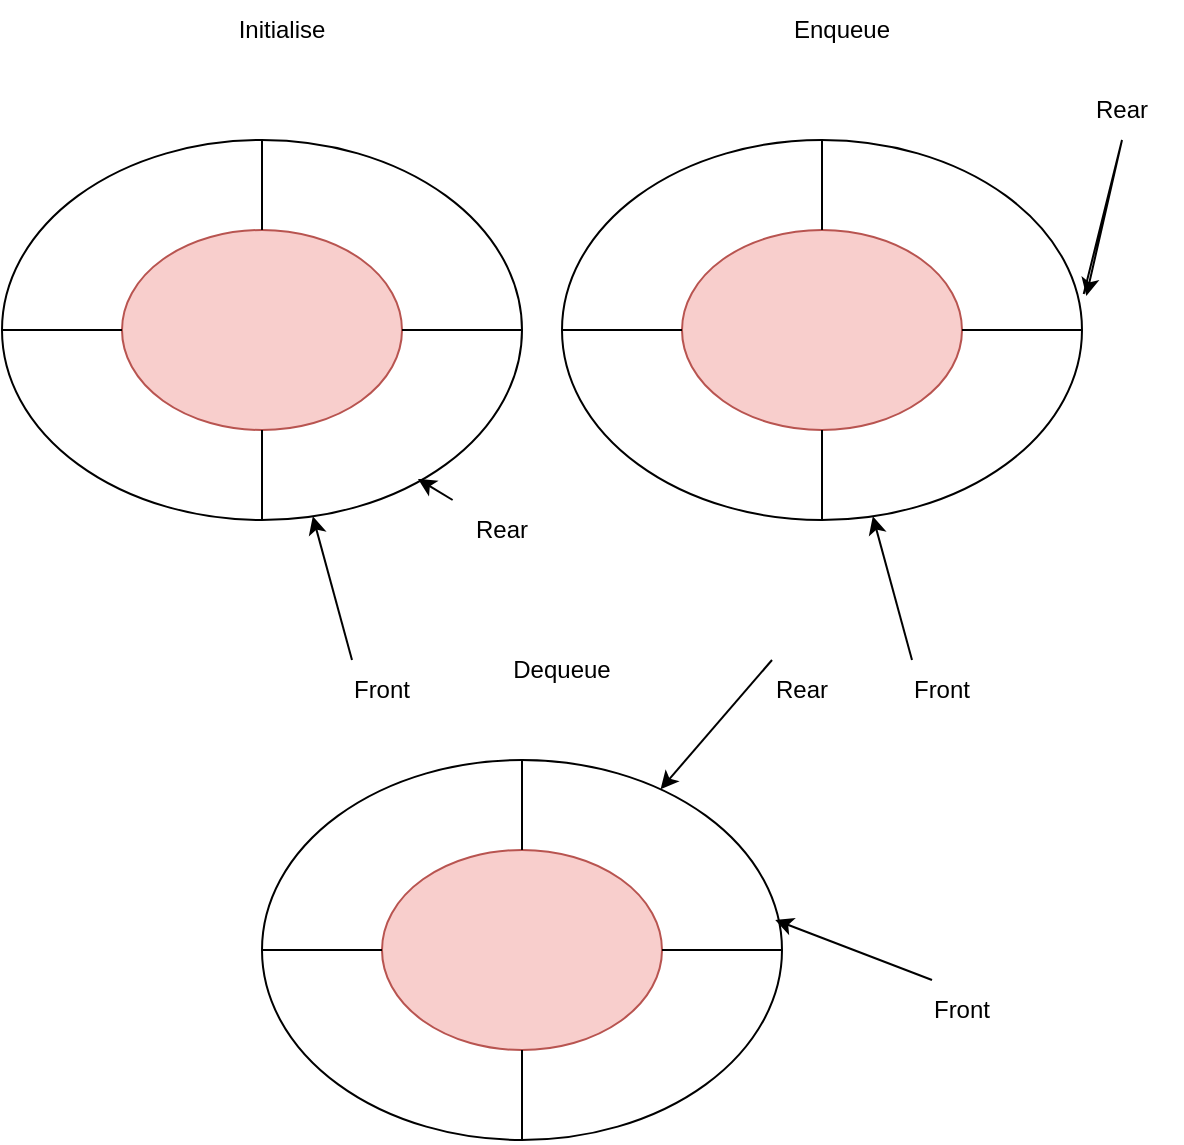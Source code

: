 <mxfile version="24.6.5" type="github">
  <diagram name="Page-1" id="TO1vSIi4ERoPgDNh9Vu8">
    <mxGraphModel dx="952" dy="768" grid="1" gridSize="10" guides="1" tooltips="1" connect="1" arrows="1" fold="1" page="1" pageScale="1" pageWidth="827" pageHeight="1169" math="0" shadow="0">
      <root>
        <mxCell id="0" />
        <mxCell id="1" parent="0" />
        <mxCell id="G7pSQEynbidsXbrzEk5m-2" value="" style="ellipse;whiteSpace=wrap;html=1;" vertex="1" parent="1">
          <mxGeometry x="280" y="70" width="260" height="190" as="geometry" />
        </mxCell>
        <mxCell id="G7pSQEynbidsXbrzEk5m-1" value="" style="ellipse;whiteSpace=wrap;html=1;fillColor=#f8cecc;strokeColor=#b85450;" vertex="1" parent="1">
          <mxGeometry x="340" y="115" width="140" height="100" as="geometry" />
        </mxCell>
        <mxCell id="G7pSQEynbidsXbrzEk5m-3" value="" style="endArrow=none;html=1;rounded=0;entryX=0.5;entryY=1;entryDx=0;entryDy=0;exitX=0.5;exitY=1;exitDx=0;exitDy=0;" edge="1" parent="1" source="G7pSQEynbidsXbrzEk5m-2" target="G7pSQEynbidsXbrzEk5m-1">
          <mxGeometry width="50" height="50" relative="1" as="geometry">
            <mxPoint x="460" y="250" as="sourcePoint" />
            <mxPoint x="540" y="260" as="targetPoint" />
          </mxGeometry>
        </mxCell>
        <mxCell id="G7pSQEynbidsXbrzEk5m-4" value="" style="endArrow=none;html=1;rounded=0;entryX=1;entryY=0.5;entryDx=0;entryDy=0;exitX=1;exitY=0.5;exitDx=0;exitDy=0;" edge="1" parent="1" source="G7pSQEynbidsXbrzEk5m-2" target="G7pSQEynbidsXbrzEk5m-1">
          <mxGeometry width="50" height="50" relative="1" as="geometry">
            <mxPoint x="470" y="260" as="sourcePoint" />
            <mxPoint x="446" y="222" as="targetPoint" />
          </mxGeometry>
        </mxCell>
        <mxCell id="G7pSQEynbidsXbrzEk5m-5" value="" style="endArrow=none;html=1;rounded=0;entryX=0.5;entryY=0;entryDx=0;entryDy=0;" edge="1" parent="1" source="G7pSQEynbidsXbrzEk5m-2" target="G7pSQEynbidsXbrzEk5m-1">
          <mxGeometry width="50" height="50" relative="1" as="geometry">
            <mxPoint x="550" y="175" as="sourcePoint" />
            <mxPoint x="490" y="175" as="targetPoint" />
          </mxGeometry>
        </mxCell>
        <mxCell id="G7pSQEynbidsXbrzEk5m-6" value="" style="endArrow=none;html=1;rounded=0;exitX=0;exitY=0.5;exitDx=0;exitDy=0;" edge="1" parent="1" source="G7pSQEynbidsXbrzEk5m-2" target="G7pSQEynbidsXbrzEk5m-1">
          <mxGeometry width="50" height="50" relative="1" as="geometry">
            <mxPoint x="560" y="185" as="sourcePoint" />
            <mxPoint x="500" y="185" as="targetPoint" />
          </mxGeometry>
        </mxCell>
        <mxCell id="G7pSQEynbidsXbrzEk5m-7" value="Enqueue" style="text;html=1;align=center;verticalAlign=middle;whiteSpace=wrap;rounded=0;" vertex="1" parent="1">
          <mxGeometry x="390" width="60" height="30" as="geometry" />
        </mxCell>
        <mxCell id="G7pSQEynbidsXbrzEk5m-8" value="Rear" style="text;html=1;align=center;verticalAlign=middle;whiteSpace=wrap;rounded=0;" vertex="1" parent="1">
          <mxGeometry x="530" y="40" width="60" height="30" as="geometry" />
        </mxCell>
        <mxCell id="G7pSQEynbidsXbrzEk5m-9" value="Front" style="text;html=1;align=center;verticalAlign=middle;whiteSpace=wrap;rounded=0;" vertex="1" parent="1">
          <mxGeometry x="440" y="330" width="60" height="30" as="geometry" />
        </mxCell>
        <mxCell id="G7pSQEynbidsXbrzEk5m-10" value="" style="endArrow=classic;html=1;rounded=0;exitX=0.25;exitY=0;exitDx=0;exitDy=0;" edge="1" parent="1" source="G7pSQEynbidsXbrzEk5m-9" target="G7pSQEynbidsXbrzEk5m-2">
          <mxGeometry width="50" height="50" relative="1" as="geometry">
            <mxPoint x="460" y="350" as="sourcePoint" />
            <mxPoint x="510" y="300" as="targetPoint" />
          </mxGeometry>
        </mxCell>
        <mxCell id="G7pSQEynbidsXbrzEk5m-11" value="" style="endArrow=classic;html=1;rounded=0;entryX=1;entryY=0;entryDx=0;entryDy=0;" edge="1" parent="1">
          <mxGeometry width="50" height="50" relative="1" as="geometry">
            <mxPoint x="540.853" y="147.051" as="sourcePoint" />
            <mxPoint x="542.144" y="147.986" as="targetPoint" />
            <Array as="points">
              <mxPoint x="560" y="70" />
            </Array>
          </mxGeometry>
        </mxCell>
        <mxCell id="G7pSQEynbidsXbrzEk5m-12" value="" style="ellipse;whiteSpace=wrap;html=1;" vertex="1" parent="1">
          <mxGeometry y="70" width="260" height="190" as="geometry" />
        </mxCell>
        <mxCell id="G7pSQEynbidsXbrzEk5m-13" value="" style="ellipse;whiteSpace=wrap;html=1;fillColor=#f8cecc;strokeColor=#b85450;" vertex="1" parent="1">
          <mxGeometry x="60" y="115" width="140" height="100" as="geometry" />
        </mxCell>
        <mxCell id="G7pSQEynbidsXbrzEk5m-14" value="" style="endArrow=none;html=1;rounded=0;entryX=0.5;entryY=1;entryDx=0;entryDy=0;exitX=0.5;exitY=1;exitDx=0;exitDy=0;" edge="1" parent="1" source="G7pSQEynbidsXbrzEk5m-12" target="G7pSQEynbidsXbrzEk5m-13">
          <mxGeometry width="50" height="50" relative="1" as="geometry">
            <mxPoint x="180" y="250" as="sourcePoint" />
            <mxPoint x="260" y="260" as="targetPoint" />
          </mxGeometry>
        </mxCell>
        <mxCell id="G7pSQEynbidsXbrzEk5m-15" value="" style="endArrow=none;html=1;rounded=0;entryX=1;entryY=0.5;entryDx=0;entryDy=0;exitX=1;exitY=0.5;exitDx=0;exitDy=0;" edge="1" parent="1" source="G7pSQEynbidsXbrzEk5m-12" target="G7pSQEynbidsXbrzEk5m-13">
          <mxGeometry width="50" height="50" relative="1" as="geometry">
            <mxPoint x="190" y="260" as="sourcePoint" />
            <mxPoint x="166" y="222" as="targetPoint" />
          </mxGeometry>
        </mxCell>
        <mxCell id="G7pSQEynbidsXbrzEk5m-16" value="" style="endArrow=none;html=1;rounded=0;entryX=0.5;entryY=0;entryDx=0;entryDy=0;" edge="1" parent="1" source="G7pSQEynbidsXbrzEk5m-12" target="G7pSQEynbidsXbrzEk5m-13">
          <mxGeometry width="50" height="50" relative="1" as="geometry">
            <mxPoint x="270" y="175" as="sourcePoint" />
            <mxPoint x="210" y="175" as="targetPoint" />
          </mxGeometry>
        </mxCell>
        <mxCell id="G7pSQEynbidsXbrzEk5m-17" value="" style="endArrow=none;html=1;rounded=0;exitX=0;exitY=0.5;exitDx=0;exitDy=0;" edge="1" parent="1" source="G7pSQEynbidsXbrzEk5m-12" target="G7pSQEynbidsXbrzEk5m-13">
          <mxGeometry width="50" height="50" relative="1" as="geometry">
            <mxPoint x="280" y="185" as="sourcePoint" />
            <mxPoint x="220" y="185" as="targetPoint" />
          </mxGeometry>
        </mxCell>
        <mxCell id="G7pSQEynbidsXbrzEk5m-18" value="Initialise" style="text;html=1;align=center;verticalAlign=middle;whiteSpace=wrap;rounded=0;" vertex="1" parent="1">
          <mxGeometry x="110" width="60" height="30" as="geometry" />
        </mxCell>
        <mxCell id="G7pSQEynbidsXbrzEk5m-19" value="Rear" style="text;html=1;align=center;verticalAlign=middle;whiteSpace=wrap;rounded=0;" vertex="1" parent="1">
          <mxGeometry x="220" y="250" width="60" height="30" as="geometry" />
        </mxCell>
        <mxCell id="G7pSQEynbidsXbrzEk5m-20" value="Front" style="text;html=1;align=center;verticalAlign=middle;whiteSpace=wrap;rounded=0;" vertex="1" parent="1">
          <mxGeometry x="160" y="330" width="60" height="30" as="geometry" />
        </mxCell>
        <mxCell id="G7pSQEynbidsXbrzEk5m-21" value="" style="endArrow=classic;html=1;rounded=0;exitX=0.25;exitY=0;exitDx=0;exitDy=0;" edge="1" parent="1" source="G7pSQEynbidsXbrzEk5m-20" target="G7pSQEynbidsXbrzEk5m-12">
          <mxGeometry width="50" height="50" relative="1" as="geometry">
            <mxPoint x="180" y="350" as="sourcePoint" />
            <mxPoint x="230" y="300" as="targetPoint" />
          </mxGeometry>
        </mxCell>
        <mxCell id="G7pSQEynbidsXbrzEk5m-22" value="" style="endArrow=classic;html=1;rounded=0;entryX=0.8;entryY=0.892;entryDx=0;entryDy=0;entryPerimeter=0;" edge="1" parent="1" source="G7pSQEynbidsXbrzEk5m-19" target="G7pSQEynbidsXbrzEk5m-12">
          <mxGeometry width="50" height="50" relative="1" as="geometry">
            <mxPoint x="185" y="340" as="sourcePoint" />
            <mxPoint x="165" y="268" as="targetPoint" />
          </mxGeometry>
        </mxCell>
        <mxCell id="G7pSQEynbidsXbrzEk5m-31" value="" style="ellipse;whiteSpace=wrap;html=1;" vertex="1" parent="1">
          <mxGeometry x="130" y="380" width="260" height="190" as="geometry" />
        </mxCell>
        <mxCell id="G7pSQEynbidsXbrzEk5m-32" value="" style="ellipse;whiteSpace=wrap;html=1;fillColor=#f8cecc;strokeColor=#b85450;" vertex="1" parent="1">
          <mxGeometry x="190" y="425" width="140" height="100" as="geometry" />
        </mxCell>
        <mxCell id="G7pSQEynbidsXbrzEk5m-33" value="" style="endArrow=none;html=1;rounded=0;entryX=0.5;entryY=1;entryDx=0;entryDy=0;exitX=0.5;exitY=1;exitDx=0;exitDy=0;" edge="1" parent="1" source="G7pSQEynbidsXbrzEk5m-31" target="G7pSQEynbidsXbrzEk5m-32">
          <mxGeometry width="50" height="50" relative="1" as="geometry">
            <mxPoint x="310" y="560" as="sourcePoint" />
            <mxPoint x="390" y="570" as="targetPoint" />
          </mxGeometry>
        </mxCell>
        <mxCell id="G7pSQEynbidsXbrzEk5m-34" value="" style="endArrow=none;html=1;rounded=0;entryX=1;entryY=0.5;entryDx=0;entryDy=0;exitX=1;exitY=0.5;exitDx=0;exitDy=0;" edge="1" parent="1" source="G7pSQEynbidsXbrzEk5m-31" target="G7pSQEynbidsXbrzEk5m-32">
          <mxGeometry width="50" height="50" relative="1" as="geometry">
            <mxPoint x="320" y="570" as="sourcePoint" />
            <mxPoint x="296" y="532" as="targetPoint" />
          </mxGeometry>
        </mxCell>
        <mxCell id="G7pSQEynbidsXbrzEk5m-35" value="" style="endArrow=none;html=1;rounded=0;entryX=0.5;entryY=0;entryDx=0;entryDy=0;" edge="1" parent="1" source="G7pSQEynbidsXbrzEk5m-31" target="G7pSQEynbidsXbrzEk5m-32">
          <mxGeometry width="50" height="50" relative="1" as="geometry">
            <mxPoint x="400" y="485" as="sourcePoint" />
            <mxPoint x="340" y="485" as="targetPoint" />
          </mxGeometry>
        </mxCell>
        <mxCell id="G7pSQEynbidsXbrzEk5m-36" value="" style="endArrow=none;html=1;rounded=0;exitX=0;exitY=0.5;exitDx=0;exitDy=0;" edge="1" parent="1" source="G7pSQEynbidsXbrzEk5m-31" target="G7pSQEynbidsXbrzEk5m-32">
          <mxGeometry width="50" height="50" relative="1" as="geometry">
            <mxPoint x="410" y="495" as="sourcePoint" />
            <mxPoint x="350" y="495" as="targetPoint" />
          </mxGeometry>
        </mxCell>
        <mxCell id="G7pSQEynbidsXbrzEk5m-37" value="Rear" style="text;html=1;align=center;verticalAlign=middle;whiteSpace=wrap;rounded=0;" vertex="1" parent="1">
          <mxGeometry x="370" y="330" width="60" height="30" as="geometry" />
        </mxCell>
        <mxCell id="G7pSQEynbidsXbrzEk5m-38" value="Front" style="text;html=1;align=center;verticalAlign=middle;whiteSpace=wrap;rounded=0;" vertex="1" parent="1">
          <mxGeometry x="450" y="490" width="60" height="30" as="geometry" />
        </mxCell>
        <mxCell id="G7pSQEynbidsXbrzEk5m-39" value="" style="endArrow=classic;html=1;rounded=0;exitX=0.25;exitY=0;exitDx=0;exitDy=0;entryX=0.987;entryY=0.421;entryDx=0;entryDy=0;entryPerimeter=0;" edge="1" parent="1" source="G7pSQEynbidsXbrzEk5m-38" target="G7pSQEynbidsXbrzEk5m-31">
          <mxGeometry width="50" height="50" relative="1" as="geometry">
            <mxPoint x="310" y="660" as="sourcePoint" />
            <mxPoint x="360" y="610" as="targetPoint" />
          </mxGeometry>
        </mxCell>
        <mxCell id="G7pSQEynbidsXbrzEk5m-41" value="Dequeue" style="text;html=1;align=center;verticalAlign=middle;whiteSpace=wrap;rounded=0;" vertex="1" parent="1">
          <mxGeometry x="250" y="320" width="60" height="30" as="geometry" />
        </mxCell>
        <mxCell id="G7pSQEynbidsXbrzEk5m-44" value="" style="endArrow=classic;html=1;rounded=0;exitX=0.25;exitY=0;exitDx=0;exitDy=0;" edge="1" parent="1" source="G7pSQEynbidsXbrzEk5m-37" target="G7pSQEynbidsXbrzEk5m-31">
          <mxGeometry width="50" height="50" relative="1" as="geometry">
            <mxPoint x="340" y="270" as="sourcePoint" />
            <mxPoint x="440" y="270" as="targetPoint" />
          </mxGeometry>
        </mxCell>
      </root>
    </mxGraphModel>
  </diagram>
</mxfile>
